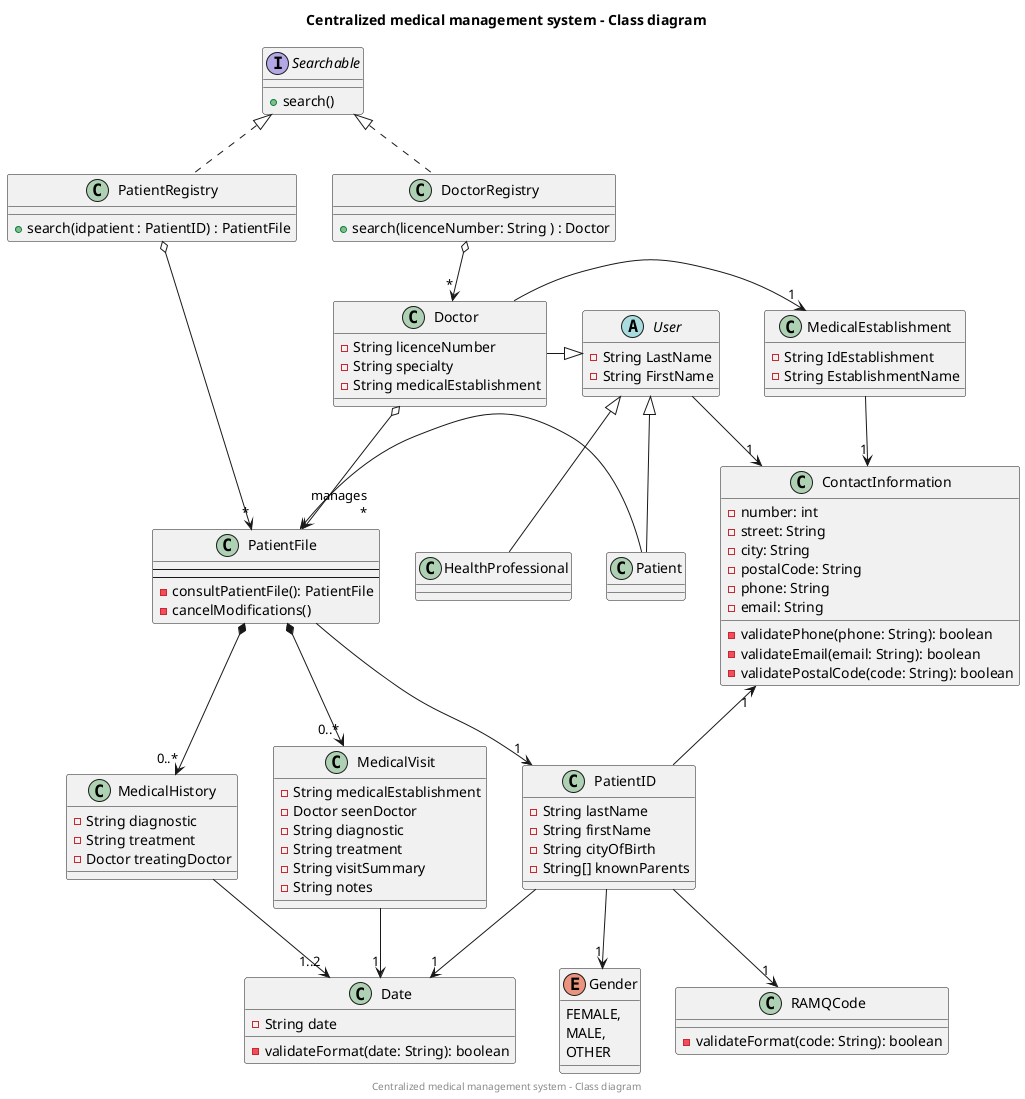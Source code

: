 @startuml
title Centralized medical management system - Class diagram
center footer Centralized medical management system - Class diagram

' TODO : Methods for each class.
' TODO : Add responsibilities? interfaces?
' TODO : clean up

class PatientRegistry {
+ search(idpatient : PatientID) : PatientFile
}
PatientRegistry o-> "*" PatientFile

interface Searchable {
+ search()
}
Searchable <|.. DoctorRegistry
Searchable <|.. PatientRegistry

class DoctorRegistry {
+ search(licenceNumber: String ) : Doctor
}
DoctorRegistry o--> "*" Doctor

class PatientFile{
'    -PatientID patientID
'    -MedicalVisits[] medicalVisits
'    -MedicalHistory[] medicalHistory
    --
    'PUBLIC METHODS
    --
    'PRIVATE METHODS
    - consultPatientFile(): PatientFile
    - cancelModifications()
}

abstract class User{
- String LastName
- String FirstName
}

class Patient{
{method}
}
PatientFile <- Patient

User <|-- Patient
User -->"1" ContactInformation


class HealthProfessional{
}

User <|-- HealthProfessional

class MedicalEstablishment{

- String IdEstablishment
- String EstablishmentName

}
MedicalEstablishment ->"1" ContactInformation
Doctor ->"1" MedicalEstablishment

class MedicalHistory{
    -String diagnostic
    -String treatment
    -Doctor treatingDoctor
'    -DatePair datePair
}

class MedicalVisit{
    -String medicalEstablishment
    -Doctor seenDoctor
'    -Date visitDate
    -String diagnostic
    -String treatment
    -String visitSummary
    -String notes
}

class Doctor{
    -String licenceNumber
    -String specialty
    -String medicalEstablishment

'   -searchPatientFile(date: Date): PatientFile[]
}

class PatientID {
    -String lastName
    -String firstName
'    -Date dateOfBirth
    -String cityOfBirth
    -String[] knownParents
}

class ContactInformation {
    - number: int
    - street: String
    - city: String
    - postalCode: String
    - phone: String
    - email: String
'    + modifyContactInfo()
    - validatePhone(phone: String): boolean
    - validateEmail(email: String): boolean
    - validatePostalCode(code: String): boolean
}

'class Interface{
'}

class RAMQCode{
    -validateFormat(code: String): boolean
}

class Date{
    -String date
    -validateFormat(date: String): boolean
}

enum Gender{
    FEMALE,
    MALE,
    OTHER
}

'Interface -- Doctor
'Interface -- PatientFile

Doctor o--> "manages\r*" PatientFile
Doctor -|> User

PatientFile --> "1" PatientID
PatientFile *--> "0..*" MedicalHistory
PatientFile *--> "0..*" MedicalVisit

PatientID --> "1" Date
PatientID --> "1" RAMQCode
PatientID --> "1" Gender

ContactInformation "1" <- PatientID

MedicalHistory --> "1..2" Date
MedicalVisit --> "1" Date

@enduml
